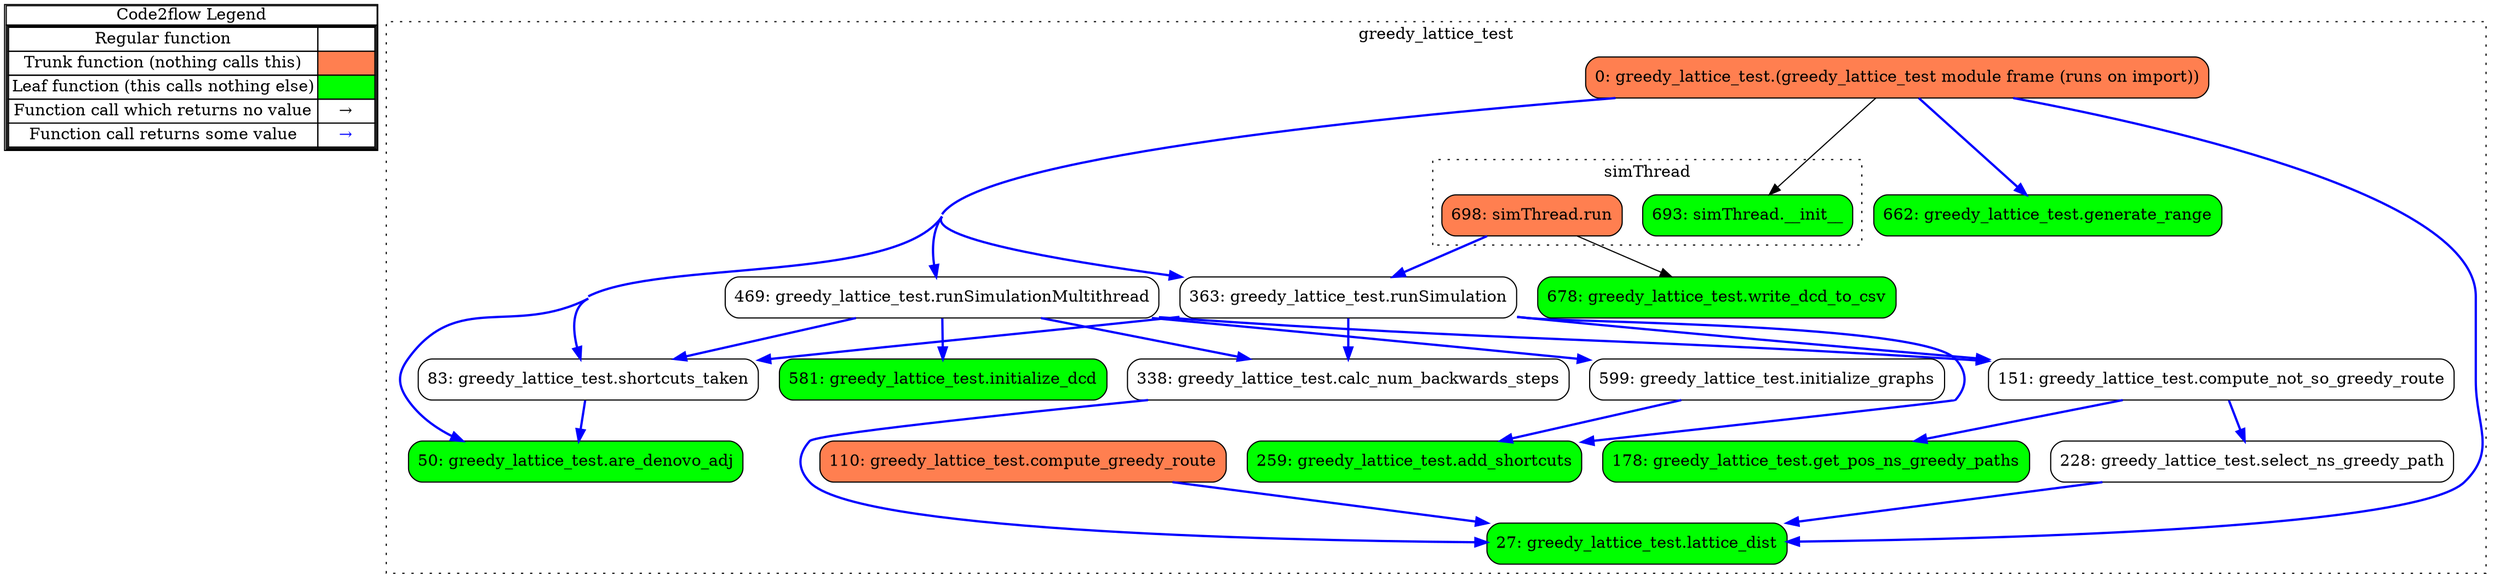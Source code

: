 digraph G {
concentrate = true;
			subgraph legend{
			rank = min;
			label = "legend";
			Legend [shape=none, margin=0, label = <
				<table cellspacing="0" cellpadding="0" border="1"><tr><td>Code2flow Legend</td></tr><tr><td>
				<table cellspacing="0">
				<tr><td>Regular function</td><td width="50px"></td></tr>
				<tr><td>Trunk function (nothing calls this)</td><td bgcolor='coral'></td></tr>
				<tr><td>Leaf function (this calls nothing else)</td><td bgcolor='green'></td></tr>
				<tr><td>Function call which returns no value</td><td>&#8594;</td></tr>
				<tr><td>Function call returns some value</td><td><font color='blue'>&#8594;</font></td></tr>
				</table></td></tr></table>
				>];}node1 [splines=ortho shape = "rect" style = "rounded,filled" fillcolor = "green" label = "27: greedy_lattice_test.lattice_dist" ];
node2 [splines=ortho shape = "rect" style = "rounded,filled" fillcolor = "green" label = "50: greedy_lattice_test.are_denovo_adj" ];
node3 [splines=ortho shape = "rect" style = "rounded" label = "83: greedy_lattice_test.shortcuts_taken" ];
node4 [splines=ortho shape = "rect" style = "rounded,filled" fillcolor = "coral" label = "110: greedy_lattice_test.compute_greedy_route" ];
node5 [splines=ortho shape = "rect" style = "rounded" label = "151: greedy_lattice_test.compute_not_so_greedy_route" ];
node6 [splines=ortho shape = "rect" style = "rounded,filled" fillcolor = "green" label = "178: greedy_lattice_test.get_pos_ns_greedy_paths" ];
node7 [splines=ortho shape = "rect" style = "rounded" label = "228: greedy_lattice_test.select_ns_greedy_path" ];
node8 [splines=ortho shape = "rect" style = "rounded,filled" fillcolor = "green" label = "259: greedy_lattice_test.add_shortcuts" ];
node9 [splines=ortho shape = "rect" style = "rounded" label = "338: greedy_lattice_test.calc_num_backwards_steps" ];
node10 [splines=ortho shape = "rect" style = "rounded" label = "363: greedy_lattice_test.runSimulation" ];
node11 [splines=ortho shape = "rect" style = "rounded" label = "469: greedy_lattice_test.runSimulationMultithread" ];
node12 [splines=ortho shape = "rect" style = "rounded,filled" fillcolor = "green" label = "581: greedy_lattice_test.initialize_dcd" ];
node13 [splines=ortho shape = "rect" style = "rounded" label = "599: greedy_lattice_test.initialize_graphs" ];
node14 [splines=ortho shape = "rect" style = "rounded,filled" fillcolor = "green" label = "662: greedy_lattice_test.generate_range" ];
node15 [splines=ortho shape = "rect" style = "rounded,filled" fillcolor = "green" label = "678: greedy_lattice_test.write_dcd_to_csv" ];
node19 [splines=ortho shape = "rect" style = "rounded,filled" fillcolor = "coral" label = "0: greedy_lattice_test.(greedy_lattice_test module frame (runs on import))" ];
node17 [splines=ortho shape = "rect" style = "rounded,filled" fillcolor = "green" label = "693: simThread.__init__" ];
node18 [splines=ortho shape = "rect" style = "rounded,filled" fillcolor = "coral" label = "698: simThread.run" ];
node3 -> node2 [color="blue" penwidth="2"];
node4 -> node1 [color="blue" penwidth="2"];
node5 -> node6 [color="blue" penwidth="2"];
node5 -> node7 [color="blue" penwidth="2"];
node7 -> node1 [color="blue" penwidth="2"];
node9 -> node1 [color="blue" penwidth="2"];
node10 -> node3 [color="blue" penwidth="2"];
node10 -> node5 [color="blue" penwidth="2"];
node10 -> node8 [color="blue" penwidth="2"];
node10 -> node9 [color="blue" penwidth="2"];
node11 -> node3 [color="blue" penwidth="2"];
node11 -> node5 [color="blue" penwidth="2"];
node11 -> node9 [color="blue" penwidth="2"];
node11 -> node12 [color="blue" penwidth="2"];
node11 -> node13 [color="blue" penwidth="2"];
node13 -> node8 [color="blue" penwidth="2"];
node19 -> node1 [color="blue" penwidth="2"];
node19 -> node2 [color="blue" penwidth="2"];
node19 -> node3 [color="blue" penwidth="2"];
node19 -> node10 [color="blue" penwidth="2"];
node19 -> node11 [color="blue" penwidth="2"];
node19 -> node14 [color="blue" penwidth="2"];
node19 -> node17;
node18 -> node10 [color="blue" penwidth="2"];
node18 -> node15;
subgraph clustergreedy_lattice_test0{
node1 node2 node3 node4 node5 node6 node7 node8 node9 node10 node11 node12 node13 node14 node15 node19 node17 node18 ;
label="greedy_lattice_test";
style=filled;
color=black;
graph[style=dotted];
subgraph clustersimThread16{
node17 node18 ;
label="simThread";
style=filled;
color=black;
graph[style=dotted];
}};
}